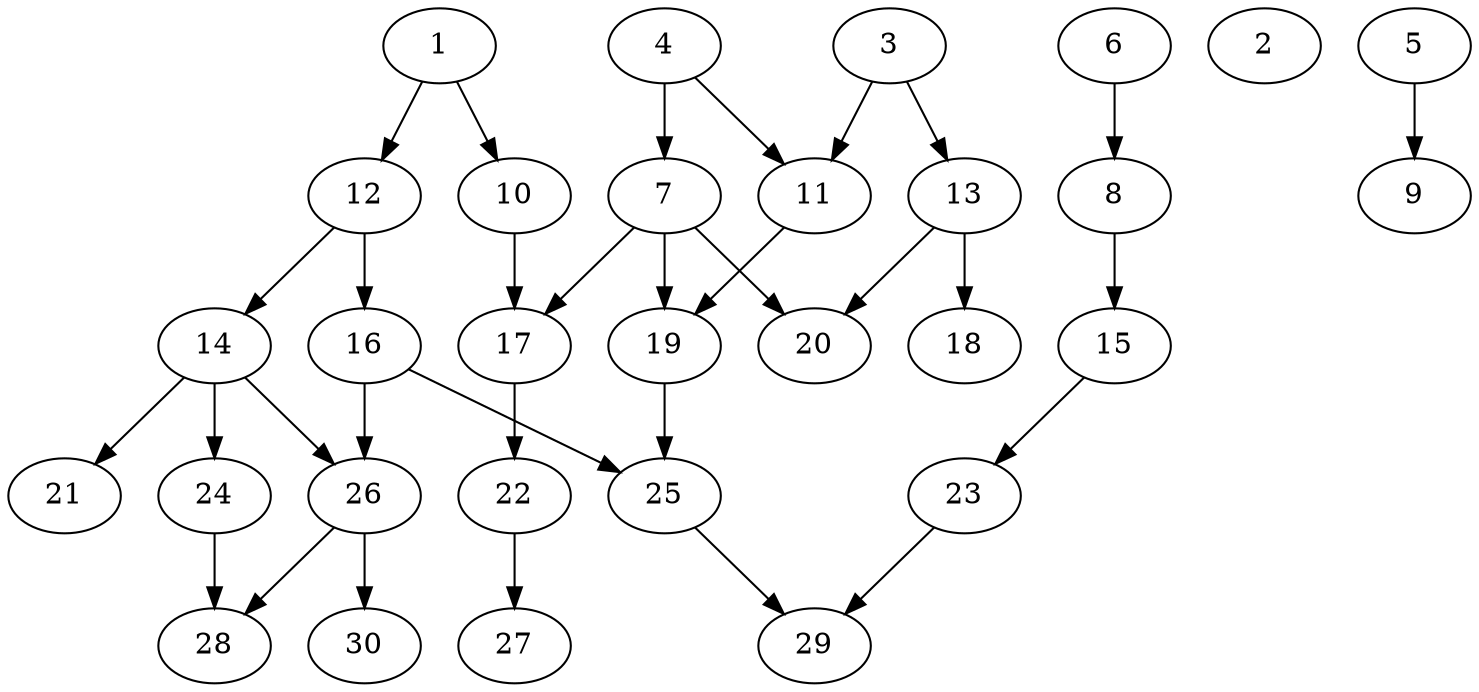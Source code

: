 // DAG automatically generated by daggen at Wed Apr 12 12:22:21 2017
// ./daggen --dot -n 30 --jump=1 --fat=0.6 --regularity=0.4 --density=0.2 
digraph G {
  1 [size="391006963126", alpha="0.13"]
  1 -> 10 [size ="301989888"]
  1 -> 12 [size ="301989888"]
  2 [size="28991029248", alpha="0.07"]
  3 [size="549755813888", alpha="0.02"]
  3 -> 11 [size ="536870912"]
  3 -> 13 [size ="536870912"]
  4 [size="19118948426", alpha="0.12"]
  4 -> 7 [size ="536870912"]
  4 -> 11 [size ="536870912"]
  5 [size="63824114186", alpha="0.20"]
  5 -> 9 [size ="75497472"]
  6 [size="206605931871", alpha="0.18"]
  6 -> 8 [size ="838860800"]
  7 [size="3280904982", alpha="0.01"]
  7 -> 17 [size ="75497472"]
  7 -> 19 [size ="75497472"]
  7 -> 20 [size ="75497472"]
  8 [size="8975324707", alpha="0.20"]
  8 -> 15 [size ="301989888"]
  9 [size="28991029248", alpha="0.07"]
  10 [size="40429680994", alpha="0.13"]
  10 -> 17 [size ="838860800"]
  11 [size="68719476736", alpha="0.01"]
  11 -> 19 [size ="134217728"]
  12 [size="25470308882", alpha="0.18"]
  12 -> 14 [size ="536870912"]
  12 -> 16 [size ="536870912"]
  13 [size="28991029248", alpha="0.03"]
  13 -> 18 [size ="75497472"]
  13 -> 20 [size ="75497472"]
  14 [size="20817810827", alpha="0.03"]
  14 -> 21 [size ="33554432"]
  14 -> 24 [size ="33554432"]
  14 -> 26 [size ="33554432"]
  15 [size="1073741824000", alpha="0.10"]
  15 -> 23 [size ="838860800"]
  16 [size="282174920974", alpha="0.12"]
  16 -> 25 [size ="301989888"]
  16 -> 26 [size ="301989888"]
  17 [size="11255925918", alpha="0.15"]
  17 -> 22 [size ="679477248"]
  18 [size="782757789696", alpha="0.03"]
  19 [size="9923800898", alpha="0.10"]
  19 -> 25 [size ="679477248"]
  20 [size="782757789696", alpha="0.01"]
  21 [size="16797629517", alpha="0.17"]
  22 [size="215965206267", alpha="0.13"]
  22 -> 27 [size ="411041792"]
  23 [size="60243278616", alpha="0.15"]
  23 -> 29 [size ="134217728"]
  24 [size="24961034382", alpha="0.11"]
  24 -> 28 [size ="536870912"]
  25 [size="782757789696", alpha="0.14"]
  25 -> 29 [size ="679477248"]
  26 [size="1073741824000", alpha="0.16"]
  26 -> 28 [size ="838860800"]
  26 -> 30 [size ="838860800"]
  27 [size="225951313383", alpha="0.13"]
  28 [size="1031580673033", alpha="0.16"]
  29 [size="1253007500694", alpha="0.13"]
  30 [size="1525887207", alpha="0.08"]
}
